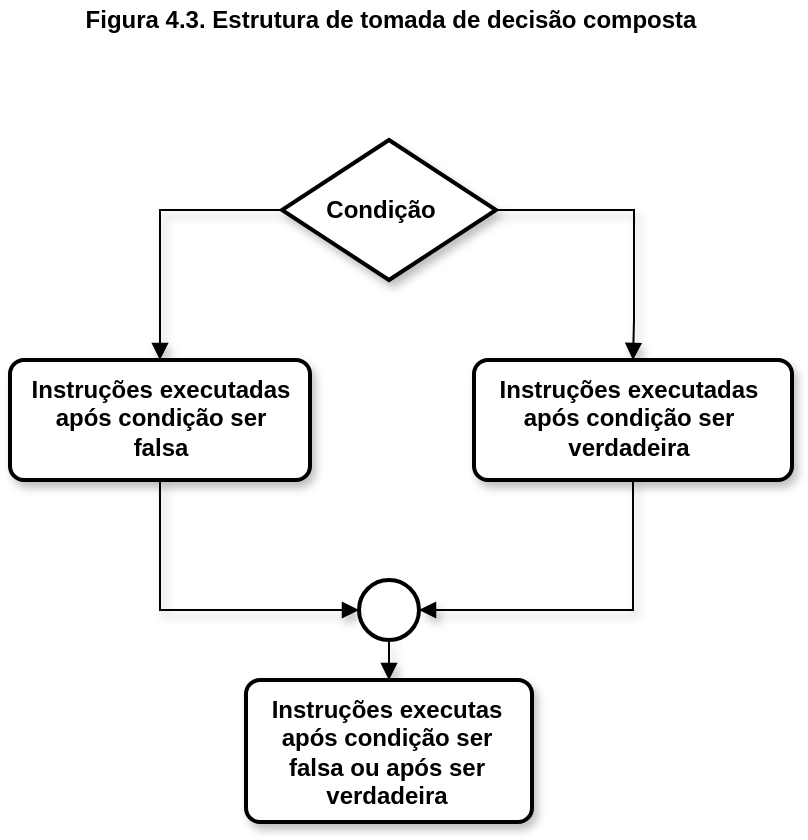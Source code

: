 <mxfile version="16.5.1" type="device"><diagram id="T086EFaZtucSytRpPESq" name="Page-1"><mxGraphModel dx="1128" dy="732" grid="1" gridSize="10" guides="1" tooltips="1" connect="1" arrows="1" fold="1" page="1" pageScale="1" pageWidth="827" pageHeight="1169" math="0" shadow="0"><root><mxCell id="0"/><mxCell id="1" parent="0"/><mxCell id="B8X4M_dIOdMKXbcmZqzI-1" style="edgeStyle=orthogonalEdgeStyle;rounded=0;orthogonalLoop=1;jettySize=auto;html=1;entryX=0.5;entryY=0;entryDx=0;entryDy=0;endArrow=block;endFill=1;shadow=1;" edge="1" parent="1" source="e41oqaGo_8RqiNBvTWy6-4" target="e41oqaGo_8RqiNBvTWy6-10"><mxGeometry relative="1" as="geometry"><Array as="points"><mxPoint x="562" y="115"/><mxPoint x="562" y="170"/><mxPoint x="562" y="170"/></Array></mxGeometry></mxCell><mxCell id="B8X4M_dIOdMKXbcmZqzI-3" style="edgeStyle=orthogonalEdgeStyle;rounded=0;orthogonalLoop=1;jettySize=auto;html=1;exitX=0;exitY=0.5;exitDx=0;exitDy=0;exitPerimeter=0;entryX=0.5;entryY=0;entryDx=0;entryDy=0;endArrow=block;endFill=1;shadow=1;" edge="1" parent="1" source="e41oqaGo_8RqiNBvTWy6-4" target="e41oqaGo_8RqiNBvTWy6-6"><mxGeometry relative="1" as="geometry"/></mxCell><mxCell id="e41oqaGo_8RqiNBvTWy6-4" value="" style="strokeWidth=2;html=1;shape=mxgraph.flowchart.decision;whiteSpace=wrap;fillColor=#FFFFFF;shadow=1;" parent="1" vertex="1"><mxGeometry x="386" y="80" width="107" height="70" as="geometry"/></mxCell><mxCell id="B8X4M_dIOdMKXbcmZqzI-6" style="edgeStyle=orthogonalEdgeStyle;rounded=0;orthogonalLoop=1;jettySize=auto;html=1;exitX=0.5;exitY=1;exitDx=0;exitDy=0;exitPerimeter=0;entryX=0.5;entryY=0;entryDx=0;entryDy=0;endArrow=block;endFill=1;shadow=1;" edge="1" parent="1" source="e41oqaGo_8RqiNBvTWy6-5" target="e41oqaGo_8RqiNBvTWy6-12"><mxGeometry relative="1" as="geometry"/></mxCell><mxCell id="e41oqaGo_8RqiNBvTWy6-5" value="" style="strokeWidth=2;html=1;shape=mxgraph.flowchart.start_2;whiteSpace=wrap;fillColor=#FFFFFF;" parent="1" vertex="1"><mxGeometry x="424.5" y="300" width="30" height="30" as="geometry"/></mxCell><mxCell id="B8X4M_dIOdMKXbcmZqzI-4" style="edgeStyle=orthogonalEdgeStyle;rounded=0;orthogonalLoop=1;jettySize=auto;html=1;exitX=0.5;exitY=1;exitDx=0;exitDy=0;entryX=0;entryY=0.5;entryDx=0;entryDy=0;entryPerimeter=0;endArrow=block;endFill=1;shadow=1;" edge="1" parent="1" source="e41oqaGo_8RqiNBvTWy6-6" target="e41oqaGo_8RqiNBvTWy6-5"><mxGeometry relative="1" as="geometry"/></mxCell><mxCell id="e41oqaGo_8RqiNBvTWy6-6" value="" style="rounded=1;whiteSpace=wrap;html=1;absoluteArcSize=1;arcSize=14;strokeWidth=2;fillColor=#FFFFFF;shadow=1;" parent="1" vertex="1"><mxGeometry x="250" y="190" width="150" height="60" as="geometry"/></mxCell><mxCell id="e41oqaGo_8RqiNBvTWy6-8" value="&lt;b&gt;Condição&lt;/b&gt;" style="text;html=1;align=center;verticalAlign=middle;resizable=0;points=[];;autosize=1;" parent="1" vertex="1"><mxGeometry x="400" y="105" width="70" height="20" as="geometry"/></mxCell><mxCell id="e41oqaGo_8RqiNBvTWy6-9" value="&lt;b&gt;Instruções executadas &lt;br&gt;após condição ser&lt;br&gt;falsa&lt;br&gt;&lt;/b&gt;" style="text;html=1;align=center;verticalAlign=middle;resizable=0;points=[];;autosize=1;" parent="1" vertex="1"><mxGeometry x="255" y="194" width="140" height="50" as="geometry"/></mxCell><mxCell id="B8X4M_dIOdMKXbcmZqzI-2" style="edgeStyle=orthogonalEdgeStyle;rounded=0;orthogonalLoop=1;jettySize=auto;html=1;exitX=0.5;exitY=1;exitDx=0;exitDy=0;entryX=1;entryY=0.5;entryDx=0;entryDy=0;entryPerimeter=0;endArrow=block;endFill=1;shadow=1;" edge="1" parent="1" source="e41oqaGo_8RqiNBvTWy6-10" target="e41oqaGo_8RqiNBvTWy6-5"><mxGeometry relative="1" as="geometry"/></mxCell><mxCell id="e41oqaGo_8RqiNBvTWy6-10" value="" style="rounded=1;whiteSpace=wrap;html=1;absoluteArcSize=1;arcSize=14;strokeWidth=2;fillColor=#FFFFFF;shadow=1;" parent="1" vertex="1"><mxGeometry x="482" y="190" width="159" height="60" as="geometry"/></mxCell><mxCell id="e41oqaGo_8RqiNBvTWy6-11" value="&lt;b&gt;Instruções executadas&lt;br&gt;após condição ser &lt;br&gt;verdadeira&lt;br&gt;&lt;/b&gt;" style="text;html=1;align=center;verticalAlign=middle;resizable=0;points=[];;autosize=1;" parent="1" vertex="1"><mxGeometry x="488.5" y="194" width="140" height="50" as="geometry"/></mxCell><mxCell id="e41oqaGo_8RqiNBvTWy6-12" value="" style="rounded=1;whiteSpace=wrap;html=1;absoluteArcSize=1;arcSize=14;strokeWidth=2;fillColor=#FFFFFF;shadow=1;glass=0;" parent="1" vertex="1"><mxGeometry x="368" y="350" width="143" height="71" as="geometry"/></mxCell><mxCell id="e41oqaGo_8RqiNBvTWy6-13" value="&lt;b&gt;Instruções executas&lt;br&gt;após condição ser&lt;br&gt;falsa ou após ser&lt;br&gt;verdadeira&lt;br&gt;&lt;/b&gt;" style="text;html=1;align=center;verticalAlign=middle;resizable=0;points=[];;autosize=1;" parent="1" vertex="1"><mxGeometry x="372.5" y="355.5" width="130" height="60" as="geometry"/></mxCell><mxCell id="B8X4M_dIOdMKXbcmZqzI-7" value="&lt;b&gt;Figura 4.3. Estrutura de tomada de decisão composta&lt;/b&gt;" style="text;html=1;align=center;verticalAlign=middle;resizable=0;points=[];autosize=1;strokeColor=none;fillColor=none;" vertex="1" parent="1"><mxGeometry x="279.5" y="10" width="320" height="20" as="geometry"/></mxCell></root></mxGraphModel></diagram></mxfile>